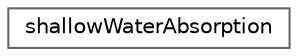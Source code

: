 digraph "Graphical Class Hierarchy"
{
 // LATEX_PDF_SIZE
  bgcolor="transparent";
  edge [fontname=Helvetica,fontsize=10,labelfontname=Helvetica,labelfontsize=10];
  node [fontname=Helvetica,fontsize=10,shape=box,height=0.2,width=0.4];
  rankdir="LR";
  Node0 [id="Node000000",label="shallowWaterAbsorption",height=0.2,width=0.4,color="grey40", fillcolor="white", style="filled",URL="$classFoam_1_1shallowWaterAbsorption.html",tooltip=" "];
}
